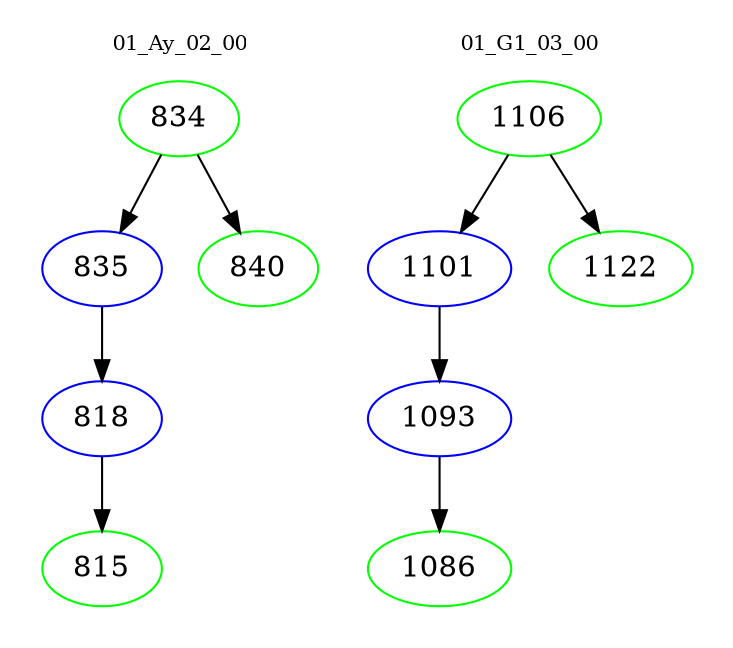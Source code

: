 digraph{
subgraph cluster_0 {
color = white
label = "01_Ay_02_00";
fontsize=10;
T0_834 [label="834", color="green"]
T0_834 -> T0_835 [color="black"]
T0_835 [label="835", color="blue"]
T0_835 -> T0_818 [color="black"]
T0_818 [label="818", color="blue"]
T0_818 -> T0_815 [color="black"]
T0_815 [label="815", color="green"]
T0_834 -> T0_840 [color="black"]
T0_840 [label="840", color="green"]
}
subgraph cluster_1 {
color = white
label = "01_G1_03_00";
fontsize=10;
T1_1106 [label="1106", color="green"]
T1_1106 -> T1_1101 [color="black"]
T1_1101 [label="1101", color="blue"]
T1_1101 -> T1_1093 [color="black"]
T1_1093 [label="1093", color="blue"]
T1_1093 -> T1_1086 [color="black"]
T1_1086 [label="1086", color="green"]
T1_1106 -> T1_1122 [color="black"]
T1_1122 [label="1122", color="green"]
}
}
